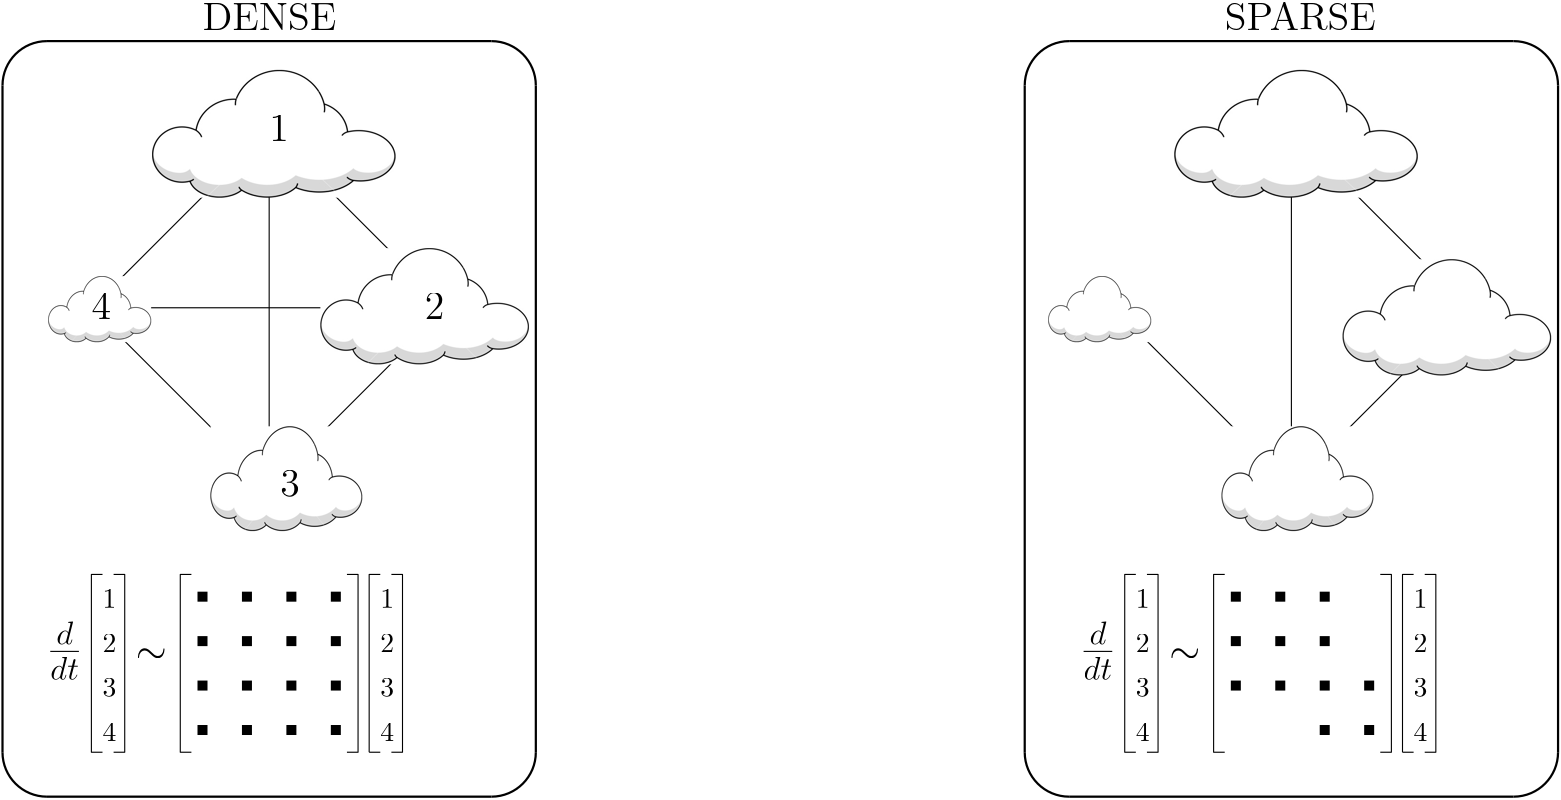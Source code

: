 <?xml version="1.0"?>
<!DOCTYPE ipe SYSTEM "ipe.dtd">
<ipe version="70212" creator="Ipe 7.2.13">
<info created="D:20200315181646" modified="D:20200315184515"/>
<bitmap id="1" width="500" height="278" BitsPerComponent="8" ColorSpace="DeviceGray" Filter="DCTDecode" length="12093" encoding="base64">
/9j/4AAQSkZJRgABAQEBLAEsAAD/4QBsRXhpZgAASUkqAAgAAAADADEBAgAHAAAAMgAAABIC
AwACAAAAAQABAGmHBAABAAAAOgAAAAAAAABQaWNhc2EAAAMAAJAHAAQAAAAwMjIwAqAEAAEA
AAD0AQAAA6AEAAEAAAAWAQAAAAAAAP/bAEMAAwICAgICAwICAgMDAwMEBgQEBAQECAYGBQYJ
CAoKCQgJCQoMDwwKCw4LCQkNEQ0ODxAQERAKDBITEhATDxAQEP/AAAsIARYB9AEBEQD/xAAe
AAEAAQQDAQEAAAAAAAAAAAAACAQFBgcCAwkBCv/EAEsQAAEDAwIDBAYFCQYFAgcAAAEAAgME
BQYHEQgSIQkTMUEUIjJRYXEVI0KBoRYkM1JicoKRsRcYQ4PB0VNjkqKjc5MZJTQ1hLK0/9oA
CAEBAAA/APVNEREREREREREREREREXCWWKCN800jY442lznuOwaB4knyCjDq92j/AAvaU3B2
OUGV1Od5IX91HZ8Qg+kZXS+AYZQRCDv0LecuHX1fJa7bxC9ovrZ10Y4WrNpvZZ/VZds8rXek
Bp8Hin+re0nx/QyD4nou1vCNx26iDv8AV7jzuFjD/bosKtXorQP1WzxmncPmWErkOyo02vX1
2ofEHrVlNQ72zVZHGI3n4h0L3f8AeubeyA4QNt5oM0mefF8l99Yn39IwuJ7I7hzovXxjPtVc
elb1Y+25FEzlP8UDlxPZ+a64f9bpBx9apWruusVHfXOudOT7i0zNYPn3Z+S63O7V/R76150z
1utkfVzWBttuJjHu2FPGHbf+pv7iVW4/2nmG43d4cV4odGs50ZvEp5RNc6CSrt7yOhLJmMbI
4b+bYnN2+0pZ4JqNgWp9ijybTvMbPklrl6CqtlYyoYDt7Li0nlcPNp2I8wsjRERERERERERE
RERERERERERERERERERERFFniB4/dO9K8j/sp0usVfqpqhUPNPBjePAytp5vdUzMDgwjruxo
c8besGD1lrKl4SuKviwkZfuM/V2oxTF53CWLTvDpRFEGeIZVTAua4jzBMx69Hs8BKjR7ht0N
0Dt7aHSjTWzWJ4ZySVrIe9rZh/zKmTmlePgXbe4BbLREREVsyPF8azG0T4/l2PW292uqHLPR
XGljqYJB+1G8Fp+8KIWf9mriFqvsuovCfqFftF8yb67RbKmSW11J8eSWAu3awnpygmMDf6s+
Csdi42dcOGu90mBcemmrqO3zyimodRcbgdPa6s+Tp42D1HEbk8ga/wD5IHVTWxTLcYzrH6LK
8Nv9BerPcYxLS11DO2aGZvva5pIPuI8iCCrsiIiIiIiIiIiIiIiIiIiIiIiIiIiIiIituR5J
YMPsVdk+U3iktVotkDqmsrauURQwRNG5c5zugCgbfNZuIHtA7/XYDww1Vdp7o1STuo73qDUw
virLqB0fFRN6OaCPJpDttud0fN3bpT8O/Cvo1wx459CaZY0yOtqGBtxvVXtLcbg7xJlm2B5d
+oY0NYPJu+5O3UREREREVtyPGsezCx1mM5XZKG8Wm4RGGqoq2Bs0EzD4tcxwII+agxmfCxrZ
wbZBW6v8DtfU3jFZZDVZBpdcJnzwzsHtPoiSXc4aOg370bAAyD6tSR4Y+K7THikxSS84bUyW
++W3aK947XENrrZN4Fr2/aYSCGyAbHbY8rg5o3QiIiIiIiIiIiIiIiIiIiIiIiIiIiIiK0Zb
luN4HjNyzHMLzTWmy2enfV1tbUv5Y4Ymjckn8AB1JIABJUArVaNRe1BzZuS5QLriXDTjtcfo
21hzoKvLaiJ23eyEdRGCOpHRnss3k53s9AcZxnHsMsFBiuJ2ajtNntcDaajoqSIRwwRt8Gta
Og/18Vc0REREREREUP8Aio4O8huGVs4neFW4MxPWOy7zzww7R0mSxDq+CoZ0YZHAbczvVf0D
/svZsLhG4s8d4m8Uq4ay2vxvP8Zk9CynGakFk9DUtJa57Gu9YxOc1wG/VpBa7qNzv5ERERER
ERERERERERERERERERERERcXvaxpe9wa1o3JJ2AC888sr712luutRpvjlwqqTh101r2m/wBx
pnlgyi5MO4gjePGMeW3QN3k35nxbT/sVis2MWahx3HbZTW6122nZS0dJTRiOKCFjQ1rGNHQA
AAAKvREREREREREULuM3h2zPGMqpeNDhjg9E1KxKPvL9a4GHusltjQO9jkjb+kkDG7be09oG
x52RqQnDnr9hfErpRadUsKm5Ya1vc11E94MtvrGAd7TyfFpIIOw5mua4dHBbNRERERERERER
ERERERERERERERERFDTj71gzG8VeN8Gmh9VtqBqsTDcKmNx/+UWTqJ5nkdW87WyAkdRHHLt1
LFI7QzRjDuH/AEuselWDUgit1mgDHzOaBLV1B6y1EpHi97t3HyHQDYAAZ6iIiIiIiIiIiKAu
S43deBDi2p9SsSons0S1jqHQZVSsIZS49dGhz/TOuzY49ud/jtymZoHqxhT4jkjljbLE9r2P
Ac1zTuCD4EFckRERERERERERERERERERERERERFYs6zSwac4ZfM9yqsFLaMfoJ7jWynxbFEw
udsPNxA2A8yQPNQ/7PDBr/qPdMz449UKMjJtUayWCwQS+t9G2OJ/JGyPfqA4xtaD5sgY77Z3
m6iIiIiIiIiIiIsB140fx3XvSPJtJsoHLR5BROgZOG7upqhpD4Z2/FkjWO28+XY9CVoPs5dX
slyLTe96A6nyOZqBoxcDjdyZI7d89GwubSzAn2gAx0fN5iNjifXUukRERERERERERERERERE
RERERF8JAG5OwHmsNyrWnR/BXOZmmqeJWJ7PaZcLzT07h9z3grXVw47uD22vdHUcQ+GvLfH0
eu78fzjDgVHLjD11w3jAxvD+GXhr1FtuRS5zklJFk81vkd3lDaInh75HMcAS0P5JDtvsISCN
nKeWMY3ZsNxu1YjjtEyjtVloobfRU7PZigiYGMaPk1oCuaIiIiIiIiIiIiKCHELH/dh489M+
IyhHouLass/IfLyOkYq/UbTTvPgOggO/6tLJ+sVO9ERERERERERERERERERERERFqjXPik0M
4c7Z6dqrnlFbamRnPTWyI9/X1Pu7unZu8jfpzEBo8yFGpnFbxo8SJ5OFfh3ZiOM1HSLLs7d3
QfGfCSKAbA/w98FUR9n9rdqqRWcUHGTm19E3WazYu4W2hb+yOnI4eW/ctKzjE+y/4L8Wa10+
lkl+qG9TUXi61U7nn3lrXtjP/Stj2/g04UbXGIqTh5wLlHQd7ZIJT/N7SVGPRvTTT+DtUc9g
wvCrJj9p00walgp6a1UMdNEK6sZA8ylsYALjFUzNJ8dgB5L0BRERERERERERERFGztEdKBq3
wkZzbqaAvumO0oya2uaPXZNRbyv5fPmdCJ2Dbr66z7hX1U/tr4dsA1NlnEtXebLAa94PjWxb
w1P/AJo5FtVERERERERERERERERERERFQ3u92bGrRV3/ACG60ltttBC6oqqurmbFDBG0bue9
7iA0AeZUG8o4tdduLLJa7S/gWsX0fj1JKaW86m3iAspYP1hSMc07u28CWued9wxo2etoaDdn
zo3pLc/y8zl1VqbqHUv9Iq8lyb85d3/m6GF5c1nXwc7meP1vJShAAAAGwHgAvqIo+6U8OmTY
FxYaxa+XK922ps+odLaYLdSxc/pMDqeBkcve7tDQN2Dl5Sdweu2ykEiIiIiIiIiIiIiLor6G
kudDUW2vgbNTVcT4JonDdr43AhzT8CCQvJDgvxTjexLFc4i4b9R7NdaDTvMrhj9XgeRM+pqO
7LXGWCU7d257nSAtD4xu0kk77CWelfaMYnPlEWlnE7g900YzrcRiO9A/RlW7fYOiqSAGtJ8C
/wBTw2e5S/gngqoY6mmmZLFK0PZIxwc1zT1BBHQgrsRERERERERERERERERERY/nue4hphiF
0zzO77TWexWeA1FZV1DtmsaPAAeLnE7BrRuXEgAElQMs+Pasdp1kzMrzY3bBuG+1VfNarKx5
hrcqfG7pLMR4R7jx6tb7LOZwdIJ84bheKae41QYdhGP0VkstsiENJRUcQjiiaPgPEnxJO5JJ
JJJV6REREREREREREREREREUJOzy9TWHiyhg/wDpm6rV5j28A41FVzbfyClJq3oppdrpi8uH
6qYbb7/bpAe79Ij2lp3ke3DKNnxP+LSD9yhXX4pxJ9nDUPv2A1l11b0BieX11iqn892xyHf1
nwu842jruBydDzNZ+kU0tGdatOdfMFotQ9MchhutpqxyvA9WallABdDNH4xyN36tPwI3BBOc
oiIiIiIiIiIiIiIiIi6K2to7bRz3G4VUVNS0sTpp5pXhjIo2jdznOPQAAEknwAXnpSU187Tn
WqW417qyi4bNOLiY6aAF0Ryy5M8Xu8D3QB+bWOAGz5HFnoTbbbb7Nb6a02mhgo6KihZT01PB
GI44YmgBrGtHRrQAAAOgAVSiIiIiIiIiIiIiIiIiIi0Zwr8NtVw702oUt1ymLILlnmZV+TzV
UdMYe7jmI5IiCTu4HnJPhu/YeG53muL2MkY6ORoc1w2c0jcEe4qA+u+g+ecGud1vFnwl2x02
OSnvs+wCHcUtVSgkvqqZg9gtBc7Zo3jO7mgsL2KYGims+Ca/acWnU/Tu5irtV0j3LHbCalmH
6SCZo9mRh6EfIgkEE50iIiIiIiIiIiIiIiIihBx1agZdrFn+NcBmjtxfT3fNGtrs1ucPX6Ks
bTzOY4jwMgBcWkjdvds8JlLfTHTbEdIcCsmm2C2xlBZLDStpaWIe0QOrnvP2nvcXOc7zc4nz
WUIiIiIiIiIiIiIiIiIiIiIi4vY17Sx7Q5rhsQRuCF565jbqns4OJGn1Ix2KSPQHVm4NpMht
8bSYccurty2ojaPYjPrOAH2BIzb1I16EU9RBVwR1VLMyaGZgkjkjcHNe0jcOBHQgjzXYiIiI
iIiIiIiIiIiLGdTdQbBpRp7kWpOUTd1asbt09xqdiA57Y2Ehjd/Fzjs1o8y4BRV7N7Tm/wB3
x3KeLvU2DnzfWavkuETnjrR2hryIIWb9Wsdy8wHgY2Qe5TQRERERERERERERERERERERERYX
rNpPi2uOmOQ6V5lTCW15BRvpnvDQXwSeMczN/B8bw17fi0KNnZz6oZTHjeU8KuqtQTnOi1cb
RzPcd6y0kkUszd+rmtA5Qf8AhmA+LlMdEREREREREREREREUI+0vvF1zyDSvhHxisfFX6u5R
Ay5uiO7orVSvY6Vzh7g9zJP/AMdymbYbHa8Ysduxux0bKS22mkhoaOnYNmxQRMDGMHwDWgfc
q9EREREREREREREREREREREREUEuKyL+7fxqaP8AFPbh6LYs4l/IHMnN9WNwk2FPNIfPZuz/
AJUTVO1ERERERERERFZsszPEcCs02RZtk1rsNrpxvLWXGqZTxN/ieQN/goo5f2ouhFPdpMZ0
exrMtWL00ljYMZtMjoS7/wBR4BI+LWOCszeJjtFM9He6dcFFuxykk/Ry5Ve2sk28iYy6Fw/k
uwX3tcKn65uE6I0g8e5fUzuPy3EpH4ridVe1UxX66+cN2m2UwM6ubaLyIJHD9nnnP/6lcWdp
Pf8AT+VlPxKcJ+pGn8e/K+5U9N6fRN+POWx9P3S5SL0d4pdAde4Gv0t1Ns93qi3mdbzKYK1g
/ap5A2Tb48u3xUccXb/a/wBq1lV8qPrrbothMFro3Dq1ldVtDnEfHkqqppPj9WB5KcaIiIiI
iIiIiIiIiIiIiIiIiIijP2jumzNTODzUCkjg563HqNuSUbwNzE+icJZHD4mATN/iWy+GXUZ+
rfD5p7qLPN3tVe8fo5q1+++9W2MMqP8AytkC2aiIiIiIiIi4ySRwxummkayNjS5znHYNA8ST
5BQu1V48MkzbM6rRHgjwluo+YRExV+QP/wDsdo67F7pdw2XY79eYM3HQvPqqnwvs5ZM+vMGo
nGnqleNVclJ71tpbUyU9moievdxxs5S4D9kRtPm0qXeGaf4Np1aI7DgWIWfHrfEAG09to46d
nzIYBufieqyBEXXPBBUwvp6mFksUg5Xse0Oa4e4g9Co060dnjw26vzuvtFi78Hylru9p79ir
hQTxy+Ie5jPq3nfruWh37QUYtOm6ldmXrNkd914jqs7091Tq6KGr1EgEklVRVEHeiL0uMlxG
4mdzDckgAtc4tLF6V2e8WrIbTR32xXGnr7dcIGVNJVU0gkinieA5r2OHRzSCCCFWIiIiIiIi
IiIiIiIiIiIiIiIi1nxA6kaQ4Fpxe6TV/OrPjlrvluqrefTpwHztlicxzY4xu+Q7O8GtJXnb
wMcej9LuG7HtHbFoXqHqHklkqa4RssdBz0rYZqmSZgdKOZwO8rh7HTot/jid7RDMvrME4HaK
xwP9iTJb81jtvLdhdC4fyXMZL2ttx+sj060WtQP+HPWSyFv3tmcEOQdrfQ+u/BNE7iB9iKqm
YT97pWhcTxE9pPiP1mY8FtgyCBntux7IGB5Hwb3kpPyAX2HtPrRiMzaXXzhq1U06dvyvqZ7W
amlaffzkRkj5NK3tpVxkcM2tDoqfANYLDVV023Lb6qY0dWT7hDOGvcf3QVuYEEbg7hfURERd
FdXUdsop7jcauGlpKWJ0088zwyOKNo3c5zj0AABJJ8AF595bnuqfaQZxctKtFbzXYloHYqk0
uTZdE0sqMhePapqbf7BHl4cpDn9C2MzT0e0W010GwukwLS/GKaz2umAL+QbzVMm2xlmkPrSP
Pm4/IbAALOERERFZczw3GNQsWueFZnZaa7WS8U7qWto6hnMyWNw6j4EeII6ggEEEKFXCjeMl
4SuIu7cDedXepuGI3uCXINMrlVO3d3BLny0Jd4bgNkO3T1o3kDaVoE70RERERERERERERERE
REREREWqOJ/VHPNItHrtlumOn1xzLKXyQ0FqttHTvmAqJncjZpWs9bumb7nbx6DdoJcNEaHd
n9a7hc49aOMG5v1Q1NuYbUz09yf3trtJPUQQwew/k326jkG3qtHiZh2u0WqyUUdtstspKCkh
AbHBSwtijYB5BrQAFVoiLrqKenq4X09VBHNE8bOjkaHNcPcQehWg9WOAzhV1ibLNkmktqt9x
l3Iudjb9HVTXfrc0OzXnz9drlpCXhe40eGPe5cLOu8mfY3S+sMLzdwkd3Y/w4ZyQAdvDlMI+
azTR7tEsHv2Ts0q4hsSuWjmoLXCI0N+BZQ1Tz0BhqXAAAnw59gfJzlLlj2SMbJG9r2OALXNO
4IPmCuSIigdxVZvmHFnrbDwL6NXiagsFvDK7U/IaY7impQQfQWu8C47tDm+b3NadmskCmZpv
pzh2kuE2nTzAbLDarHZadtPS08Q8h4vcfFz3HdznHqSST4rJURERERYFn2h2m+peaYVqDl1k
dU33T+tkr7FVRzviMEkgaHB3KRztJYw8rtxu0fEHPURERERERERERERERERERERERERERERa
91o0C0l4gsXkxPVbDaK9Uux7id7eSppHH7cMw9eN3yOx8wR0UNZ/7yPZtVbah1XddXeHlsgb
IJPXvGMRE+O/nG3/ANs7f4RO5nDphqlgmsuFW/UHTjIqa82S5M5op4T1Y4e1HI09WSNPRzXA
EFZWi0txg6/0vDVoFkmpYMb7u2IW+xU7+vf3KbdsI2+0G+tI4ebY3LFeAzh3qtBtFobhl4kq
NQM6l/KLLK2o9aodVzbvbA9x6nuw8g/8x0p+0pJoiIiIiIiIiIiIiIiIiIiIiIiIiIiIiIiI
iIiIi6qmmp6ynlpKynjngnY6OWKRocx7CNi1wPQgjoQV596s6ZZp2eOoNTxIcP1tqblpBeah
pzzCIXEst4c7b0ylHgxo36fqH1T9WfUnPp7qBiWqeFWjUHBbvFc7HfKZtVR1Mf2mnxa4eLXN
ILXNPVrgQeoWRKCnEbF/eN4/dJ+Hc/nOMaaUT8+yWHxY+o3Ho8cjfAgEU46/ZqnqdaIiIiIi
IiIiIiIiIiIiIiIiIiIiIiIiIiIiIiIiKnuNuoLvb6m1XSjhq6KshfT1FPMwPjlieC1zHNPQ
tIJBB8QVAjRiSu4D+LKXhqutVMdItXJpLnglRO8uZbLmSA+h5j+sS2PbqSXU58XvU/1B3gRY
NRuJrig17q/rzUZWzErZOeu1LRc7CAfc6NlIdv2QpxIiIiIiIiIiIiIiIiIiIiIiIiIiIiIi
IiIiIiIiIijH2iOisur/AA13y4WJj48rwMjLLBUw9Jo56UF8jWEdd3RCQAD7YjPkFsjhc1ih
180AwnVcOZ6Ve7Yz6QazoGV0RMVS0DyHfRybfDZR27Ilpq+GS+5NIN58izm63KZx8XOdHTs6
/wDQpuoiIiIiIiIiIiIiIiIiIiIiIiIiIiIiIiIiIiIiIi4TQxVEL6eojbJFK0sexw3DmkbE
EeYIXlvwncS9r4SrLqNoJfGsmZi2o18o6ASvP1dKwxMaB18C5j3fxlbk7IKr9H4bb9iUzvzj
H8zuVHI0+IPJASP+78VOdERERERERERERERERERERERERERERERERERERERERfnY4z57pJxa
auSWIz+jOyutJ7nflL+b1j08916Q8E9cdJeJziO0bq94Y6DMXX+kgPQmiri9wIH7Mfop+PMF
6CMe2RjXscHNcNwR4ELkiIiIiIiIiIiIiIiIiIiIiIiIiIiIiIiIiIiIiIit2QXaGyWipuM0
rWCJhILjsAdum/w8/kF5ccJHC/b+LDHtQdcry9kLMi1CvM9C6Zh3kpnd09rh08A572/wlbU4
oqQ6CcfOm+uG3o+OarWt2GXyb7La6MtED3nwG/5oBv8AZhkKmbhuTNiDbPXybN32gkJ8P2T/
AKLN0RERERERERERERERERERERERERERERERERERERFxc5rGl73BrWjcknYAKG/aHa8y4Pod
drZjj5Jb3lbvyZsFNCCZp6mpBY+RjR13bGXlp/WLB9pb04WNG4tAeH7CdKeVgq7NbGG4uYdw
+ulJlqSD5jvZHgfABWDjU4fGcSnD7kGA0TWtyClDbvj0xPKYrlACYwHfZ5wXxE+QlJ8lpzg/
1zfrjpDR1t9L4cvxx/0Jk1JKOWaKuhHKZHNPUd4BzeHR3O37JUnMdzR9I1tFdi6SIdGTeLmD
4+8fis4gqIKqJs9PKySN3UOadwV2IiIvhIG258fBfUREREREREREREREREREREREREREXRPX
UlLLFDUVDGPndyxtJ6uK70RERFTV1xorbCZ62obEweG56n4Aea1xmeewegVVXV1cdutFFE+e
pmnkDGtjYC5z5HHo1oAJPl06qHHDdj1fxr8TjuJe/UMzNKdLJ5KDB6aoYWtudzBBfW8p8mkN
fv02cIG+LHr0XReefFnp/kXCJrf/AHy9MLPPW4PlEkdHqVZKRv6NznANuDG+AJcQSem0hO52
mdtI3Estx3O8at2YYldoLlaLtTtqaSqhdu2RjvxBB3BB6ggggEFZFbrtcLVJ3lDUuj38W+LX
fMeCyu36gxkBlzoy0+b4uo/kf91f6XJbHVgGK5QgnyeeQ/iq9k8Eg3jmY4fsuBX188MQ5pJm
MHvc4BWe45fZbe0htQKiQeDIev4+AWG1eWXKrucFe88kdPIHMhaem3nv7yR03WyKapirKeOq
gdzRytDmn4FdqIiIiIiIiIiIiIiIiIiIiIiIiIrBfstorS10FOW1FV4cgPqsP7R/0Wvq6vq7
jUuq6uYvkd5+4e4e4K+WnN7jQtbDWNFXEOgLjs8D5+f3rJ6PNLFVAc9Q6ncfsyt2/EbhXKK7
WuYbxXGmd8pW/wC67fTKTbf0qH/rC6ZbxaYBvLcqZv8Amt3Vtqs1sNMDyVD53DyjYf6nYKwX
DUCtmBZbqZsA/Xf6zv8AYfisRvd9hpaWpveQXWOCmpYnTVFVVTBkcUbRu5znOOzWgdd/AKGd
1uud9otnM2kmklTXWLQ+x1bRluWhhjdeHNId6JS8w6g9CAfg9425WO9GcDwXFNM8PtOBYRZo
LVY7JTMpKKkhHqxsb7z4ucTuXOO5cSSSSSVfkVHd7Ra8gtVZY75b6evt1wgfTVVLURiSKeJ7
S17HtPRzSCQQfIrzezfT/Ufs4Mwrcuwm23PLuHa+1ZnuFsiJmq8Vmeer2bnrF4AOPRwAa8h/
K90o8A1CwzVHFqPM8CyCkvForm80VRTv32Pmx7T1Y8ebXAEeYWRIgJHgShJPiSiLKcOyRtA/
6MrpNqeQ/VvPhG4+R+BWfoiIiIiIiIiIiIiIiKkuV0orTB6RWzBjSdgPEuPwHmvtDdLfcWc9
FVxy+8A9R8x4hVSIiIiIitVzyaz2sFs1SJJR/hx+s77/ACH3rDbxmlyuPNDS/msJ6bMPrkfE
/wCyx7x6lERERFqLXHin0c0BpC3NMkbUXqRo9FsVu2qLhUOPsgRA+oD5OeWj3EnotUY1oHxI
8dVfS5Dr9HX6V6OtkbUUmIU0hZdLwwHdpqXEAsaenV4BG3qxgkSKf2C4Hh+meK2/CMCx6jsl
jtUQhpKKkj5GRt8z73OJ3JcSSSSSSTur8iIumso6S4Uk1BX0sVTTVEbopoZWB7JGOGzmuaeh
BBIIKgvqjwFZ7pNlNbq9wL5VDjVfVO7654LcH72e5bdS2LmO0RPUBp2A5vVfEOix/C+O3HLX
fW6d8TOF3fSLM4tmSR3aB/0fUHw54p9ujCeoLvU28Hu8VJizXyy5Hbobvj13ornQVA5oqqjq
GTRSD3tewkH7iq5EXwkAbk7ALU9PxQaQ3PWS36F47fJb9klbDUTTPtUYqaSg7lhe5tRM07Mc
eUgAb7O2DuUkbyBxzMZLeG0VyLpacdGv8XRj/ULO6app6uFs9LMyWN3g5p3C7URERERWS/ZT
RWZjomETVW3SMHo34uPl8vFdNlzK33INhqyKWo8NnH1HH4H/AEKyDx6hfURERERFYL3mFvtY
dDTkVNSOnK0+q0/E/wCiwC43OsutQamtmL3HwHk0e4DyVMyR8Tg+N7muHgWnYhXmizC+0Wzf
Su/aPszDm/Hx/FXul1EYdhWW4g+bon7/AIH/AHV0gziwSj15pYf34z/puqyPJbDL7N0g/iPL
/VdwvdnPhdaT/wB5v+6C82gnlbc6Vx9wlaT/AFVPLlNgi9q5xH93d39AqGfPLHFv3XfzH9lm
w/HZWmr1DqHbiit7I/2pHF34DZWKvyK83HdtTXSch+wz1W/yHirauueLv4ZIe8ezvGlvMx2z
m7jbcHyKhTS5txC8EVxqrPqRa77qtpHJUPnoskpiai62iNziSypDj6zRv9ohvXdrx+jG+9Pu
Ljhx1MpIqjGtWrBHNIB+Z3GqbQ1LT+r3c/K4kfs7j4ralBdrVdYxLa7nSVjCNw6CZsg/m0lV
ao7heLRaYzLdbrR0TANy6onbGB97iFrjK+KXh0wlj3ZFrRicL4/aiguUdVMP8uEvfv8ADZah
ru0NwbJK59h0D0szzVO7g8rGWm1SRU+/kXPc0yNHxMe2yrqHSftFOI0huWXyxaB4nUe3T293
pl6kjP7THHkdt5iSIjzaVv8A4fuAzQDh9rG5NbLFPlGYOd3suS5E8VdaZT7T49xyQknfq1od
seripGIiIiIsW1C0t051Zsb8a1Kwmz5LbX7kQXGkZMGH9ZhI3Y79ppBHvUS8j7LLT20XGa/8
O+sGe6S3GV3N3VuuD6qi+Rje5shHwMpG3TZWCXh07TDCT3OK8QWneb0cXRjb/bXUk7h8THC4
k/OQ/NdH0X2q9LvCdN9G6zbp3wrpQD8du/b/AEXOPTTtVMoIjmvmjeHMd7UkffVEjP3WlkzS
fmtP8YHCRxX4boNedV9ROJ275yLNNTzXbG7VTPt9GaFz+SZ47twDy3maTvEAG858lJrhm000
LwvTa0ZFodjNJRWvI6CCu9OJMtXUte0OAmmcS8lpJBZvs1wIAC28qu33WvtUve0NS6Mnxb4t
d8x4FZbbdQIHgR3SlMbv+JF1b/LxH4rI6O8WuvA9EroZCfs82zv5Hqq1ERcXvZG0vke1rR4k
nYBWevy6x0AI9KE7x9mH1vx8PxWKXbN7lXAxUY9EiPTdp3efv8vuWOElxLnEknqSUV1teTXe
1bMgqOeIf4UnrN+7zH3LKKDP7fNs2vp5Kd36zfXb/ur/AEl4tddt6LXwyE/Z5tnfyPVViIiK
mqrlQUQ3q6yGL4OeAf5KxV+e2qnBbRRyVT/ftyt/mev4LFbpld3ugMbpu5hP+HF0BHxPiVZ0
VlsuZ4lkd3vNgsOR2+4XLHpo6e60tPO18tFI9pcxsrQd2kgHbf3H3FXpEREa4tIc0kEdQQqh
wFWC9gAmHVzR9v4j4+8KnRERaa4heKTTnh/t0dFdnyX3K7mBHacYt31lbWyOPKzdoBMbC7pz
EdeoaHHotW6DdnGzWjIbpr3xjYZbbdV5HGTbsHszTb4rfE4erJVPpy15m2+zzFw8Xku9Rmzr
l2R/CFVSGW10GYWbruBRZBIQ35d6Hn8VQf8Awi+HTfb8v9U+7/4f5QRcvy/Qbq4WzskOECkk
El0tuXXrruW12QSgO+fdBh/FbRw7gH4PMFeyWyaBYxPLH1bJdIn3JwPv/OnSdfit42ex2XHq
GO2WCz0Vto4htHT0dOyGNg9wa0ABVyIiIiIiIiIqG92W1ZJZa/Hb9QQ11tulNLR1lNM3mjng
kaWPY4eYLSQfmvODSGuuvBJrhWcJOplbMcFySqluWm1+qXfVFkr93UL3noH8zgCOn1h322mY
pioiKrp7vdKUbU9xqGAeQkO38lcabKMjcTtcyGM6uc+NpAH8lymzW/Oce5rA1o6DeJm5+J6K
llyi/wA3tXSYfubN/oqCeqqak81TUSyn3veXf1XUixuxajYPk2U3/CbDktHW33F3Qtu9DG49
5SGVvNHzbjY7geW+x6HY9FkiIiqYLncaXpT19RGB5NkICrI8qyCP2bnIf3gHf1C7fyyyPbb6
Q/8AEz/ZcH5bkL/G5PHya0f0Co57xdancT3GpeD5GQ7fyVISSdyd0RFh2rmqmJ6L6f3fUXM6
5kFvtUDntj5gJKmbY93BGD4ve7YAfeegJWi+z8w+9RaaX/WvLjGch1bvk+R1IY4ER05c7uWf
Dq+V4Hk2Ro6EFSlREREBLSHNJBHUEeSqC0VYL2ACYdXNH2/iPj8FTosP1J1f0y0gs5vmpOa2
yw0uxMYqZvrZtvERRN3kkPwY0lRyp9eOJbi0qpMd4P8ATmox3F3vMNTqFk8PcwNbvs400ZDg
5w8thI7qN2x+IkfwzcCmmfD/AHB+fX6vq8+1LriZK7LL39ZMJHDZ3o7HF3cg9RzbueQSC7b1
RJZERERERERERERERaq4keHHT3ie02q9PM9pCw7+kWy5wNHpNsqwNmzxE/yc3wc0kHyIhZhG
uupfCjl1Jw/cZXOKJx7jF9Q2hzqK507ejW1Mh9l7Rygud6zdx3g2+tdLulqqWupoq2iqYqin
qGNlimieHskY4bhzXDoQR1BC7UXZDCZSSTysb1c4+AC+zTB4EUQLYm+A8yfefiupERFBbjQr
qfhu1lx3iV0vyi3QZreu7tF6xCQuc/I6To0SBjAXAt5GN5jsN2Rlp5mlr5AaCcWOlevkTrXa
K6Sx5bSczLhjF1+prqaRnSQNadu9a0g9W9R9prT0W6UREREREWndfeKfS3h9om0+R3B90yWs
Abbcbtu0tfVyO6MHIP0bCenM7x68oceiwLSjhC1T4q8qo9bONqifbMcpd5ca01ilfHHTscOk
tbsQ4PI2JadnuOwdyNHdG/5J2ZLsHuNRk3CNrvlOl9bI4yus9TM64WmZ3k0seeYD4yd98li1
Xl/aK6I7w6m8Pln1VtMHQ3fC6stqZB+sYA0vcfPYQMHluuNm7R/QZlcLLqVacy08urOk1Lf7
HKOR3+Vzv2+JY1bbxnih4dMvaw2HWvDpnyezFNdoqeU/5cpa/wDBbDtt7st5jEtou9FXMI3D
qaoZKNvm0lVqKz3jMMSx1rn5BlNotjW+0ayuihA+fO4LWWU8ZXC/hYc+7a3Y1I+PqW22pNwf
uPLamDzusGp+PfGdSYrjTcPmkOc6i3qgYH9xTW91LT1Ld9nFkpa8hzehLXMaSDuN9iF10en/
AGlevWzLhJiWg+O1HRxa4XC7mI+4NLwHfxQuC2hpN2ZugmFXhuaao1N41by5zhJNc8tqDUQm
QebaYktI+EpkI8ipaUlJS0FNFRUNNFT08DBHFDEwMZGwDYNa0dAAPILuRERERERERERERERF
i2pWmGAawYjWYLqXitDkFjrh9bS1ce4a7yexw2dG8b9HtIcPIhQavfCVxTcJVVNeeEvK/wC0
PAQ900uA5HMPSqVpO7hSTEta7zI5Sw77bslPVVeAcfekd4uxwzVy3XfSfL6ciOqtWUUz4I2S
e4TloAb8ZRH8lJSyXC15FQx3ay3WkrrfK3nZV00zZoXt97XNJDvuKrJpg8CKJpbE3wHmT7z8
V1IiLBdS9ctItHqN1ZqTqDZ7Hs3nbTz1AdUyD9iBm8r/AOFpUfYuJTiH4nqmTG+DPSOspbRI
8wzZ9lMPo9BTjfZzoWEFr3Dx2+sd16xDxW/eGrgJwnRvIDqxqbkFVqXqrVnvp8ju4L2UchHh
SROJ5Nh0DyS7YbN5GktWRcR3A3odxHzDIrza6jG80g5X0mVWJwpq9kjfYMhHqzAED2xzADZr
m+KjdcLT2gHCnvDesfg4hMFpejLhbOaK/QRDw7yLZz5Hbbk+rMT03kCyPTjj34cs+qPoe65V
LhV8Y7up7XlMPoD4pB0LTK4mHffpsXh3wCkHQXCgutHFcLXXU9ZSzN5op6eVskbx72uaSCPk
qhERFwmmip4nzzysjjjaXPe9wDWgeJJPgFonVDjg4bdK+8pLhqDTX66tPIy148BcKh7/ANTe
M90x2/TZ72lYNQXjjw4riKXS/AWaH4PVdH5JkjSbrPCftQQEBzSW9QQwDw2mCkVw38COjXD1
XHMntrM1z+oJkq8syB3f1Zld7ToWu3EO+56jeQgkOe4KSCIrVkOKYtl1CbZleN2u9UbvGnuF
HHURn+F4IWk8r4AuDfMnPfd+H7F4HSe0bXHJbf8A+V8ey1ldeyR4Oa6TvbbYspsx33aKHIJj
y/Lvu8P4q2HsjeH5g5aPVHV+kb+rDkVOB+NMV9b2RfDnLsLnqDqvcW+barIYSD8+WnCv1j7J
7gstD2yV+CXq9FvX8/yCrAJ+IhfHuttYdwYcKWBvZLjWgOFxzRdWT1VsZWTMPvEk/O4H4grc
NHQ0Vupo6O30cFLTxN5Y4oYwxjB7g0dAF3oiIiIiIiIiIiIiIiIiIsM1M0Z0o1ktX0Lqlp9Y
8mpWgiMXCjZJJDv4mKTbniPxY4FRkyvsycEo4ac8PusGeaQyUrnyR09or3VFG6Rx3L5GOc2a
V2wDfXmI5WgADzwW/aEdo1pNQTXGy8SWn2aWiiG5GRWiSmqC3/Jhe4n5y/etA5d2gvE7pfM+
jzPDdMrk+Ho59uFfHzeX23/6BYxB2terNdMylpdKsSZLIeUOkqKkt3+Qdutsad6+8c2v08Vv
wB+jmOuqTtHJUw3Avbv7yRK3/tW36fgZ4wtRdjrZxr1ltpHdJrdhls9FD2+bRO3uDt+9G7fz
W0NKezU4UNL61t7q8KqM3vYd3jrlltT9IPc/x5jDs2AnfruYyfipQ0tLTUVPFR0VPFTwQsEc
cUTAxjGgbBrQOgAHkF2oi11qnw76Ha2wGHVTS3Hsik5eRtVVUjRVxt9zKhm0rP4XBRkvHZT6
ZWWslu2gusupOltbI7mEdtuzqilb7t2OLZXfxTHcKxVvC52imAQyPwviyw/LaGmaX8mUWQ08
jmj3ujinfvt/zFpfMuK3jQ0klko8wtuj93MB2e+lhuLXO+/maP8AtWv5+1U1qpak0U2meEul
B5S5stXy7/e/dZfivG7xa6kztosTxvSe2vlIaH1sdxeW7/uvI/Ard9k0K7STU2hir7pxHacY
hbKwbj6BtL6mcN/z6dpB+Un3q/0PZaWrLZWVXEPxLamakOY4PNH6Z6DRE+7unOmc0fuOapHa
R8KHDroX3cumGkthtNbENm3F8Jqa74/nMxfKN/cHbfBbaRERERERERERERERERERf//Z
</bitmap>
<ipestyle name="basic">
<symbol name="arrow/arc(spx)">
<path stroke="sym-stroke" fill="sym-stroke" pen="sym-pen">
0 0 m
-1 0.333 l
-1 -0.333 l
h
</path>
</symbol>
<symbol name="arrow/farc(spx)">
<path stroke="sym-stroke" fill="white" pen="sym-pen">
0 0 m
-1 0.333 l
-1 -0.333 l
h
</path>
</symbol>
<symbol name="arrow/ptarc(spx)">
<path stroke="sym-stroke" fill="sym-stroke" pen="sym-pen">
0 0 m
-1 0.333 l
-0.8 0 l
-1 -0.333 l
h
</path>
</symbol>
<symbol name="arrow/fptarc(spx)">
<path stroke="sym-stroke" fill="white" pen="sym-pen">
0 0 m
-1 0.333 l
-0.8 0 l
-1 -0.333 l
h
</path>
</symbol>
<symbol name="mark/circle(sx)" transformations="translations">
<path fill="sym-stroke">
0.6 0 0 0.6 0 0 e
0.4 0 0 0.4 0 0 e
</path>
</symbol>
<symbol name="mark/disk(sx)" transformations="translations">
<path fill="sym-stroke">
0.6 0 0 0.6 0 0 e
</path>
</symbol>
<symbol name="mark/fdisk(sfx)" transformations="translations">
<group>
<path fill="sym-fill">
0.5 0 0 0.5 0 0 e
</path>
<path fill="sym-stroke" fillrule="eofill">
0.6 0 0 0.6 0 0 e
0.4 0 0 0.4 0 0 e
</path>
</group>
</symbol>
<symbol name="mark/box(sx)" transformations="translations">
<path fill="sym-stroke" fillrule="eofill">
-0.6 -0.6 m
0.6 -0.6 l
0.6 0.6 l
-0.6 0.6 l
h
-0.4 -0.4 m
0.4 -0.4 l
0.4 0.4 l
-0.4 0.4 l
h
</path>
</symbol>
<symbol name="mark/square(sx)" transformations="translations">
<path fill="sym-stroke">
-0.6 -0.6 m
0.6 -0.6 l
0.6 0.6 l
-0.6 0.6 l
h
</path>
</symbol>
<symbol name="mark/fsquare(sfx)" transformations="translations">
<group>
<path fill="sym-fill">
-0.5 -0.5 m
0.5 -0.5 l
0.5 0.5 l
-0.5 0.5 l
h
</path>
<path fill="sym-stroke" fillrule="eofill">
-0.6 -0.6 m
0.6 -0.6 l
0.6 0.6 l
-0.6 0.6 l
h
-0.4 -0.4 m
0.4 -0.4 l
0.4 0.4 l
-0.4 0.4 l
h
</path>
</group>
</symbol>
<symbol name="mark/cross(sx)" transformations="translations">
<group>
<path fill="sym-stroke">
-0.43 -0.57 m
0.57 0.43 l
0.43 0.57 l
-0.57 -0.43 l
h
</path>
<path fill="sym-stroke">
-0.43 0.57 m
0.57 -0.43 l
0.43 -0.57 l
-0.57 0.43 l
h
</path>
</group>
</symbol>
<symbol name="arrow/fnormal(spx)">
<path stroke="sym-stroke" fill="white" pen="sym-pen">
0 0 m
-1 0.333 l
-1 -0.333 l
h
</path>
</symbol>
<symbol name="arrow/pointed(spx)">
<path stroke="sym-stroke" fill="sym-stroke" pen="sym-pen">
0 0 m
-1 0.333 l
-0.8 0 l
-1 -0.333 l
h
</path>
</symbol>
<symbol name="arrow/fpointed(spx)">
<path stroke="sym-stroke" fill="white" pen="sym-pen">
0 0 m
-1 0.333 l
-0.8 0 l
-1 -0.333 l
h
</path>
</symbol>
<symbol name="arrow/linear(spx)">
<path stroke="sym-stroke" pen="sym-pen">
-1 0.333 m
0 0 l
-1 -0.333 l
</path>
</symbol>
<symbol name="arrow/fdouble(spx)">
<path stroke="sym-stroke" fill="white" pen="sym-pen">
0 0 m
-1 0.333 l
-1 -0.333 l
h
-1 0 m
-2 0.333 l
-2 -0.333 l
h
</path>
</symbol>
<symbol name="arrow/double(spx)">
<path stroke="sym-stroke" fill="sym-stroke" pen="sym-pen">
0 0 m
-1 0.333 l
-1 -0.333 l
h
-1 0 m
-2 0.333 l
-2 -0.333 l
h
</path>
</symbol>
<pen name="heavier" value="0.8"/>
<pen name="fat" value="1.2"/>
<pen name="ultrafat" value="2"/>
<symbolsize name="large" value="5"/>
<symbolsize name="small" value="2"/>
<symbolsize name="tiny" value="1.1"/>
<arrowsize name="large" value="10"/>
<arrowsize name="small" value="5"/>
<arrowsize name="tiny" value="3"/>
<color name="red" value="1 0 0"/>
<color name="green" value="0 1 0"/>
<color name="blue" value="0 0 1"/>
<color name="yellow" value="1 1 0"/>
<color name="orange" value="1 0.647 0"/>
<color name="gold" value="1 0.843 0"/>
<color name="purple" value="0.627 0.125 0.941"/>
<color name="gray" value="0.745"/>
<color name="brown" value="0.647 0.165 0.165"/>
<color name="navy" value="0 0 0.502"/>
<color name="pink" value="1 0.753 0.796"/>
<color name="seagreen" value="0.18 0.545 0.341"/>
<color name="turquoise" value="0.251 0.878 0.816"/>
<color name="violet" value="0.933 0.51 0.933"/>
<color name="darkblue" value="0 0 0.545"/>
<color name="darkcyan" value="0 0.545 0.545"/>
<color name="darkgray" value="0.663"/>
<color name="darkgreen" value="0 0.392 0"/>
<color name="darkmagenta" value="0.545 0 0.545"/>
<color name="darkorange" value="1 0.549 0"/>
<color name="darkred" value="0.545 0 0"/>
<color name="lightblue" value="0.678 0.847 0.902"/>
<color name="lightcyan" value="0.878 1 1"/>
<color name="lightgray" value="0.827"/>
<color name="lightgreen" value="0.565 0.933 0.565"/>
<color name="lightyellow" value="1 1 0.878"/>
<dashstyle name="dashed" value="[4] 0"/>
<dashstyle name="dotted" value="[1 3] 0"/>
<dashstyle name="dash dotted" value="[4 2 1 2] 0"/>
<dashstyle name="dash dot dotted" value="[4 2 1 2 1 2] 0"/>
<textsize name="large" value="\large"/>
<textsize name="Large" value="\Large"/>
<textsize name="LARGE" value="\LARGE"/>
<textsize name="huge" value="\huge"/>
<textsize name="Huge" value="\Huge"/>
<textsize name="small" value="\small"/>
<textsize name="footnote" value="\footnotesize"/>
<textsize name="tiny" value="\tiny"/>
<textstyle name="center" begin="\begin{center}" end="\end{center}"/>
<textstyle name="itemize" begin="\begin{itemize}" end="\end{itemize}"/>
<textstyle name="item" begin="\begin{itemize}\item{}" end="\end{itemize}"/>
<gridsize name="4 pts" value="4"/>
<gridsize name="8 pts (~3 mm)" value="8"/>
<gridsize name="16 pts (~6 mm)" value="16"/>
<gridsize name="32 pts (~12 mm)" value="32"/>
<gridsize name="10 pts (~3.5 mm)" value="10"/>
<gridsize name="20 pts (~7 mm)" value="20"/>
<gridsize name="14 pts (~5 mm)" value="14"/>
<gridsize name="28 pts (~10 mm)" value="28"/>
<gridsize name="56 pts (~20 mm)" value="56"/>
<anglesize name="90 deg" value="90"/>
<anglesize name="60 deg" value="60"/>
<anglesize name="45 deg" value="45"/>
<anglesize name="30 deg" value="30"/>
<anglesize name="22.5 deg" value="22.5"/>
<opacity name="10%" value="0.1"/>
<opacity name="30%" value="0.3"/>
<opacity name="50%" value="0.5"/>
<opacity name="75%" value="0.75"/>
<tiling name="falling" angle="-60" step="4" width="1"/>
<tiling name="rising" angle="30" step="4" width="1"/>
</ipestyle>
<page>
<layer name="alpha"/>
<view layers="alpha" active="alpha"/>
<use layer="alpha" matrix="1 0 0 1 -16 0" name="mark/disk(sx)" pos="128 576" size="large" stroke="black"/>
<use matrix="1 0 0 1 -16 0" name="mark/disk(sx)" pos="192 512" size="large" stroke="black"/>
<use matrix="1 0 0 1 -16 0" name="mark/disk(sx)" pos="128 448" size="large" stroke="black"/>
<use matrix="1 0 0 1 -16 0" name="mark/disk(sx)" pos="64 512" size="large" stroke="black"/>
<path matrix="1 0 0 1 -16 0" stroke="black">
128 576 m
192 512 l
128 448 l
64 512 l
128 576 l
128 448 l
128 448 l
</path>
<path matrix="1 0 0 1 -16 0" stroke="black">
64 512 m
192 512 l
</path>
<use matrix="1 0 0 1 112 0" name="mark/disk(sx)" pos="368 576" size="large" stroke="black"/>
<use matrix="1 0 0 1 112 0" name="mark/disk(sx)" pos="304 512" size="large" stroke="black"/>
<use matrix="1 0 0 1 112 0" name="mark/disk(sx)" pos="368 448" size="large" stroke="black"/>
<use matrix="1 0 0 1 112 0" name="mark/disk(sx)" pos="432 512" size="large" stroke="black"/>
<path matrix="1 0 0 1 112 0" stroke="black">
368 576 m
432 512 l
</path>
<path matrix="1 0 0 1 112 0" stroke="black">
432 512 m
368 448 l
</path>
<path matrix="1 0 0 1 112 0" stroke="black">
368 448 m
304 512 l
304 512 l
</path>
<path matrix="1 0 0 1 112 0" stroke="black">
368 576 m
368 448 l
</path>
<path matrix="1 0 0 1 -16 0" stroke="black">
68 416 m
64 416 l
64 352 l
68 352 l
68 352 l
</path>
<path matrix="1 0 0 1 -20 0" stroke="black">
76 416 m
80 416 l
80 352 l
76 352 l
76 352 l
</path>
<path matrix="1 0 0 1 -16 0" stroke="black">
100 416 m
96 416 l
96 352 l
100 352 l
</path>
<path matrix="1 0 0 1 -16 0" stroke="black">
156 416 m
160 416 l
160 352 l
156 352 l
</path>
<path matrix="1 0 0 1 -16 0" stroke="black">
168 416 m
164 416 l
164 352 l
</path>
<path matrix="1 0 0 1 -16 0" stroke="black">
164 352 m
168 352 l
168 352 l
</path>
<path matrix="1 0 0 1 -20 0" stroke="black">
176 416 m
180 416 l
180 352 l
176 352 l
</path>
<use matrix="1 0 0 1 -16 0" name="mark/square(sx)" pos="104 408" size="normal" stroke="black"/>
<use matrix="1 0 0 1 -16 0" name="mark/square(sx)" pos="120 408" size="normal" stroke="black"/>
<use matrix="1 0 0 1 -16 0" name="mark/square(sx)" pos="136 408" size="normal" stroke="black"/>
<use matrix="1 0 0 1 -16 0" name="mark/square(sx)" pos="152 408" size="normal" stroke="black"/>
<use matrix="1 0 0 1 -16 0" name="mark/square(sx)" pos="104 392" size="normal" stroke="black"/>
<use matrix="1 0 0 1 -16 0" name="mark/square(sx)" pos="120 392" size="normal" stroke="black"/>
<use matrix="1 0 0 1 -16 0" name="mark/square(sx)" pos="136 392" size="normal" stroke="black"/>
<use matrix="1 0 0 1 -16 0" name="mark/square(sx)" pos="152 392" size="normal" stroke="black"/>
<use matrix="1 0 0 1 -16 0" name="mark/square(sx)" pos="152 376" size="normal" stroke="black"/>
<use matrix="1 0 0 1 -16 0" name="mark/square(sx)" pos="136 376" size="normal" stroke="black"/>
<use matrix="1 0 0 1 -16 0" name="mark/square(sx)" pos="120 376" size="normal" stroke="black"/>
<use matrix="1 0 0 1 -16 0" name="mark/square(sx)" pos="104 376" size="normal" stroke="black"/>
<use matrix="1 0 0 1 -16 0" name="mark/square(sx)" pos="104 360" size="normal" stroke="black"/>
<use matrix="1 0 0 1 -16 0" name="mark/square(sx)" pos="120 360" size="normal" stroke="black"/>
<use matrix="1 0 0 1 -16 0" name="mark/square(sx)" pos="136 360" size="normal" stroke="black"/>
<use matrix="1 0 0 1 -16 0" name="mark/square(sx)" pos="152 360" size="normal" stroke="black"/>
<path matrix="1 0 0 1 356 0" stroke="black">
100 416 m
96 416 l
96 352 l
100 352 l
</path>
<path matrix="1 0 0 1 356 0" stroke="black">
156 416 m
160 416 l
160 352 l
156 352 l
</path>
<use matrix="1 0 0 1 356 0" name="mark/square(sx)" pos="104 408" size="normal" stroke="black"/>
<use matrix="1 0 0 1 356 0" name="mark/square(sx)" pos="120 408" size="normal" stroke="black"/>
<use matrix="1 0 0 1 356 0" name="mark/square(sx)" pos="136 408" size="normal" stroke="black"/>
<use matrix="1 0 0 1 356 0" name="mark/square(sx)" pos="104 392" size="normal" stroke="black"/>
<use matrix="1 0 0 1 356 0" name="mark/square(sx)" pos="120 392" size="normal" stroke="black"/>
<use matrix="1 0 0 1 356 0" name="mark/square(sx)" pos="136 392" size="normal" stroke="black"/>
<use matrix="1 0 0 1 356 0" name="mark/square(sx)" pos="152 376" size="normal" stroke="black"/>
<use matrix="1 0 0 1 356 0" name="mark/square(sx)" pos="136 376" size="normal" stroke="black"/>
<use matrix="1 0 0 1 356 0" name="mark/square(sx)" pos="120 376" size="normal" stroke="black"/>
<use matrix="1 0 0 1 356 0" name="mark/square(sx)" pos="104 376" size="normal" stroke="black"/>
<use matrix="1 0 0 1 356 0" name="mark/square(sx)" pos="136 360" size="normal" stroke="black"/>
<use matrix="1 0 0 1 356 0" name="mark/square(sx)" pos="152 360" size="normal" stroke="black"/>
<path matrix="1 0 0 1 -16 -16" stroke="black" pen="heavier">
48 624 m
208 624 l
208 624 l
</path>
<path matrix="1 0 0 1 -16 0" stroke="black" pen="heavier">
48 336 m
208 336 l
</path>
<path matrix="1 0 0 1 -16 -16" stroke="black" pen="heavier">
32 608 m
16 0 0 -16 48 608 48 624 a
</path>
<path matrix="1 0 0 1 -16 0" stroke="black" pen="heavier">
224 352 m
16 0 0 -16 208 352 208 336 a
</path>
<path matrix="1 0 0 1 -16 0" stroke="black" pen="heavier">
48 336 m
16 0 0 -16 48 352 32 352 a
</path>
<path matrix="1 0 0 1 32 -16" stroke="black" pen="heavier">
368 624 m
528 624 l
</path>
<path matrix="1 0 0 1 32 0" stroke="black" pen="heavier">
528 336 m
368 336 l
</path>
<path matrix="1 0 0 1 32 0" stroke="black" pen="heavier">
544 352 m
16 0 0 -16 528 352 528 336 a
</path>
<path matrix="1 0 0 1 32 0" stroke="black" pen="heavier">
368 336 m
16 0 0 -16 368 352 352 352 a
</path>
<path matrix="1 0 0 1 32 -16" stroke="black" pen="heavier">
352 608 m
16 0 0 -16 368 608 368 624 a
</path>
<path matrix="1 0 0 1 -16 -16" stroke="black" pen="heavier">
208 624 m
16 0 0 -16 208 608 224 608 a
</path>
<path matrix="1 0 0 1 -16 0" stroke="black" pen="heavier">
32 352 m
32 592 l
</path>
<path matrix="1 0 0 1 -16 0" stroke="black" pen="heavier">
224 352 m
224 592 l
</path>
<path matrix="1 0 0 1 32 -16" stroke="black" pen="heavier">
528 624 m
16 0 0 -16 528 608 544 608 a
</path>
<path matrix="1 0 0 1 32 0" stroke="black" pen="heavier">
352 352 m
352 592 l
</path>
<path matrix="1 0 0 1 32 0" stroke="black" pen="heavier">
544 352 m
544 592 l
</path>
<image matrix="0.730453 0 0 0.689248 -103.637 284.46" rect="237.5 387.64 357.5 454.36" bitmap="1"/>
<image matrix="0.625532 0 0 0.627098 -18.1277 248.552" rect="237.5 387.64 357.5 454.36" bitmap="1"/>
<image matrix="0.455319 0 0 0.564947 -17.2766 212.644" rect="237.5 387.64 357.5 454.36" bitmap="1"/>
<image matrix="0.308642 0 0 0.356349 -40.8395 361.505" rect="237.5 387.64 357.5 454.36" bitmap="1"/>
<image matrix="0.730453 0 0 0.689248 264.363 284.46" rect="237.5 387.64 357.5 454.36" bitmap="1"/>
<image matrix="0.625532 0 0 0.627098 349.872 244.552" rect="237.5 387.64 357.5 454.36" bitmap="1"/>
<image matrix="0.455319 0 0 0.564947 346.723 212.644" rect="237.5 387.64 357.5 454.36" bitmap="1"/>
<image matrix="0.308642 0 0 0.356349 319.161 361.505" rect="237.5 387.64 357.5 454.36" bitmap="1"/>
<text matrix="1 0 0 1 8 -12" transformations="translations" pos="80 624" stroke="black" type="label" width="48.177" height="9.803" depth="0" valign="baseline" size="Large">DENSE</text>
<text matrix="1 0 0 1 -24 0" transformations="translations" pos="480 612" stroke="black" type="label" width="54.42" height="9.803" depth="0" valign="baseline" size="Large">SPARSE</text>
<text matrix="1 0 0 1 -4 -4" transformations="translations" pos="116 576" stroke="black" type="label" width="7.024" height="9.245" depth="0" valign="baseline" size="Large">1</text>
<text transformations="translations" pos="168 508" stroke="black" type="label" width="7.024" height="9.245" depth="0" valign="baseline" size="Large" style="math">2</text>
<text matrix="1 0 0 1 -4 -4" transformations="translations" pos="120 448" stroke="black" type="label" width="7.024" height="9.245" depth="0" valign="baseline" size="Large">3</text>
<text transformations="translations" pos="48 508" stroke="black" type="label" width="7.024" height="9.245" depth="0" valign="baseline" size="Large">4</text>
<text transformations="translations" pos="52 404" stroke="black" type="label" width="4.981" height="6.42" depth="0" valign="baseline" style="math">1</text>
<text transformations="translations" pos="52 388" stroke="black" type="label" width="4.981" height="6.42" depth="0" valign="baseline" style="math">2</text>
<text transformations="translations" pos="52 372" stroke="black" type="label" width="4.981" height="6.42" depth="0" valign="baseline" style="math">3</text>
<text transformations="translations" pos="52 356" stroke="black" type="label" width="4.981" height="6.42" depth="0" valign="baseline">4</text>
<text transformations="translations" pos="152 404" stroke="black" type="label" width="4.981" height="6.42" depth="0" valign="baseline" style="math">1</text>
<text transformations="translations" pos="152 388" stroke="black" type="label" width="4.981" height="6.42" depth="0" valign="baseline" style="math">2</text>
<text transformations="translations" pos="152 372" stroke="black" type="label" width="4.981" height="6.42" depth="0" valign="baseline" style="math">3</text>
<text transformations="translations" pos="152 356" stroke="black" type="label" width="4.981" height="6.42" depth="0" valign="baseline" style="math">4</text>
<text matrix="1 0 0 1 -4 0" transformations="translations" pos="68 384" stroke="black" type="label" width="11.158" height="5.263" depth="0" valign="baseline" size="Large" style="math">\sim</text>
<text matrix="1 0 0 1 -8 0" transformations="translations" pos="40 384" stroke="black" type="label" width="12.701" height="15.077" depth="5.94" valign="baseline" size="LARGE" style="math">\frac{d}{dt}</text>
<path matrix="1 0 0 1 356 0" stroke="black">
68 416 m
64 416 l
64 352 l
68 352 l
68 352 l
</path>
<path matrix="1 0 0 1 352 0" stroke="black">
76 416 m
80 416 l
80 352 l
76 352 l
76 352 l
</path>
<text matrix="1 0 0 1 372 0" transformations="translations" pos="52 404" stroke="black" type="label" width="4.981" height="6.42" depth="0" valign="baseline" style="math">1</text>
<text matrix="1 0 0 1 372 0" transformations="translations" pos="52 388" stroke="black" type="label" width="4.981" height="6.42" depth="0" valign="baseline" style="math">2</text>
<text matrix="1 0 0 1 372 0" transformations="translations" pos="52 372" stroke="black" type="label" width="4.981" height="6.42" depth="0" valign="baseline" style="math">3</text>
<text matrix="1 0 0 1 372 0" transformations="translations" pos="52 356" stroke="black" type="label" width="4.981" height="6.42" depth="0" valign="baseline">4</text>
<text matrix="1 0 0 1 368 0" transformations="translations" pos="68 384" stroke="black" type="label" width="11.158" height="5.263" depth="0" valign="baseline" size="Large" style="math">\sim</text>
<text matrix="1 0 0 1 364 0" transformations="translations" pos="40 384" stroke="black" type="label" width="12.701" height="15.077" depth="5.94" valign="baseline" size="LARGE" style="math">\frac{d}{dt}</text>
<path matrix="1 0 0 1 356 0" stroke="black">
168 416 m
164 416 l
164 352 l
</path>
<path matrix="1 0 0 1 356 0" stroke="black">
164 352 m
168 352 l
168 352 l
</path>
<path matrix="1 0 0 1 352 0" stroke="black">
176 416 m
180 416 l
180 352 l
176 352 l
</path>
<text matrix="1 0 0 1 372 0" transformations="translations" pos="152 404" stroke="black" type="label" width="4.981" height="6.42" depth="0" valign="baseline" style="math">1</text>
<text matrix="1 0 0 1 372 0" transformations="translations" pos="152 388" stroke="black" type="label" width="4.981" height="6.42" depth="0" valign="baseline" style="math">2</text>
<text matrix="1 0 0 1 372 0" transformations="translations" pos="152 372" stroke="black" type="label" width="4.981" height="6.42" depth="0" valign="baseline" style="math">3</text>
<text matrix="1 0 0 1 372 0" transformations="translations" pos="152 356" stroke="black" type="label" width="4.981" height="6.42" depth="0" valign="baseline" style="math">4</text>
</page>
</ipe>
